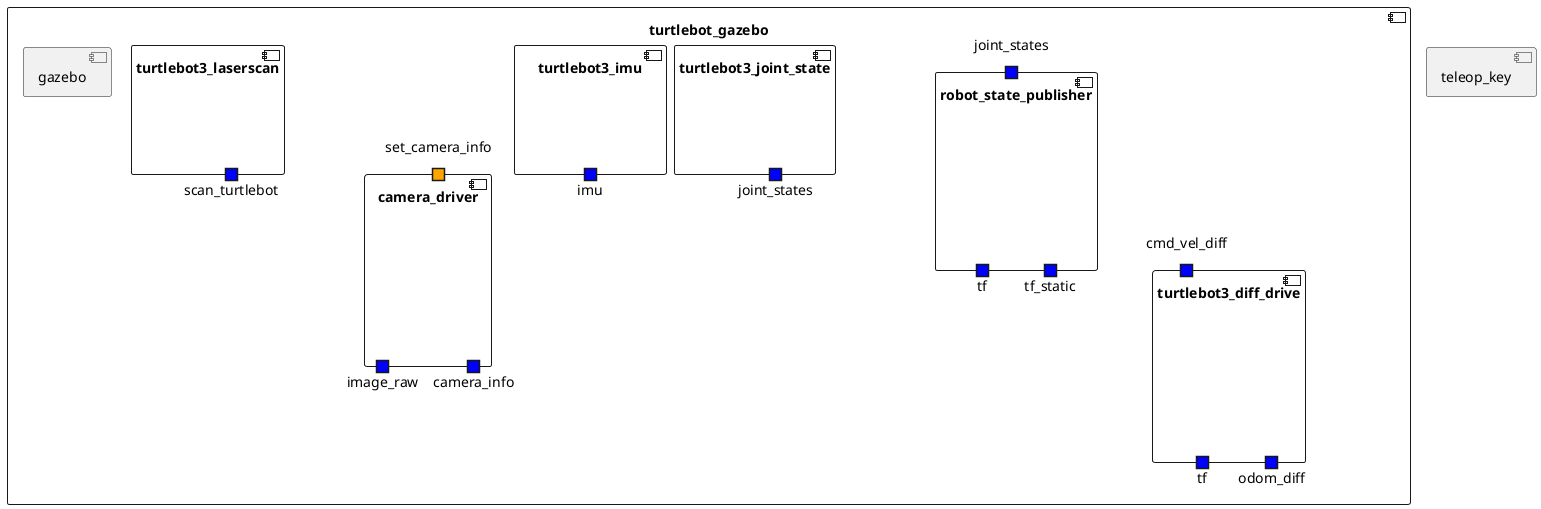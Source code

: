 @startuml

/'SUBSYSTEMS'/
component turtlebot_gazebo {
  component gazebo {

/' PORTS DEFINED AS AVAILABLE IN THE ROSSYSTEM FILE '/

/' PORTS FROM THE ORIGINAL NODE '/
  }

  component robot_state_publisher {

/' PORTS DEFINED AS AVAILABLE IN THE ROSSYSTEM FILE '/
    portin robot_state_publisher.joint_states as "joint_states" #blue
    portout robot_state_publisher.tf as "tf" #blue
    portout robot_state_publisher.tf_static as "tf_static" #blue

/' PORTS FROM THE ORIGINAL NODE '/
  }

  component turtlebot3_joint_state {

/' PORTS DEFINED AS AVAILABLE IN THE ROSSYSTEM FILE '/
    portout turtlebot3_joint_state.joint_states as "joint_states" #blue

/' PORTS FROM THE ORIGINAL NODE '/
  }

  component turtlebot3_diff_drive {

/' PORTS DEFINED AS AVAILABLE IN THE ROSSYSTEM FILE '/
    portin turtlebot3_diff_drive.cmd_vel_diff as "cmd_vel_diff" #blue
    portout turtlebot3_diff_drive.tf as "tf" #blue
    portout turtlebot3_diff_drive.odom_diff as "odom_diff" #blue

/' PORTS FROM THE ORIGINAL NODE '/
  }

  component turtlebot3_imu {

/' PORTS DEFINED AS AVAILABLE IN THE ROSSYSTEM FILE '/
    portout turtlebot3_imu.imu as "imu" #blue

/' PORTS FROM THE ORIGINAL NODE '/
  }

  component camera_driver {

/' PORTS DEFINED AS AVAILABLE IN THE ROSSYSTEM FILE '/
    portout camera_driver.camera_info as "camera_info" #blue
    portout camera_driver.image_raw as "image_raw" #blue
    portin camera_driver.set_camera_info as "set_camera_info" #orange

/' PORTS FROM THE ORIGINAL NODE '/
  }

  component turtlebot3_laserscan {

/' PORTS DEFINED AS AVAILABLE IN THE ROSSYSTEM FILE '/
    portout turtlebot3_laserscan.scan_turtlebot as "scan_turtlebot" #blue

/' PORTS FROM THE ORIGINAL NODE '/
  }

 }

  component teleop_key {

/' PORTS DEFINED AS AVAILABLE IN THE ROSSYSTEM FILE '/

/' PORTS FROM THE ORIGINAL NODE '/
  }


@enduml